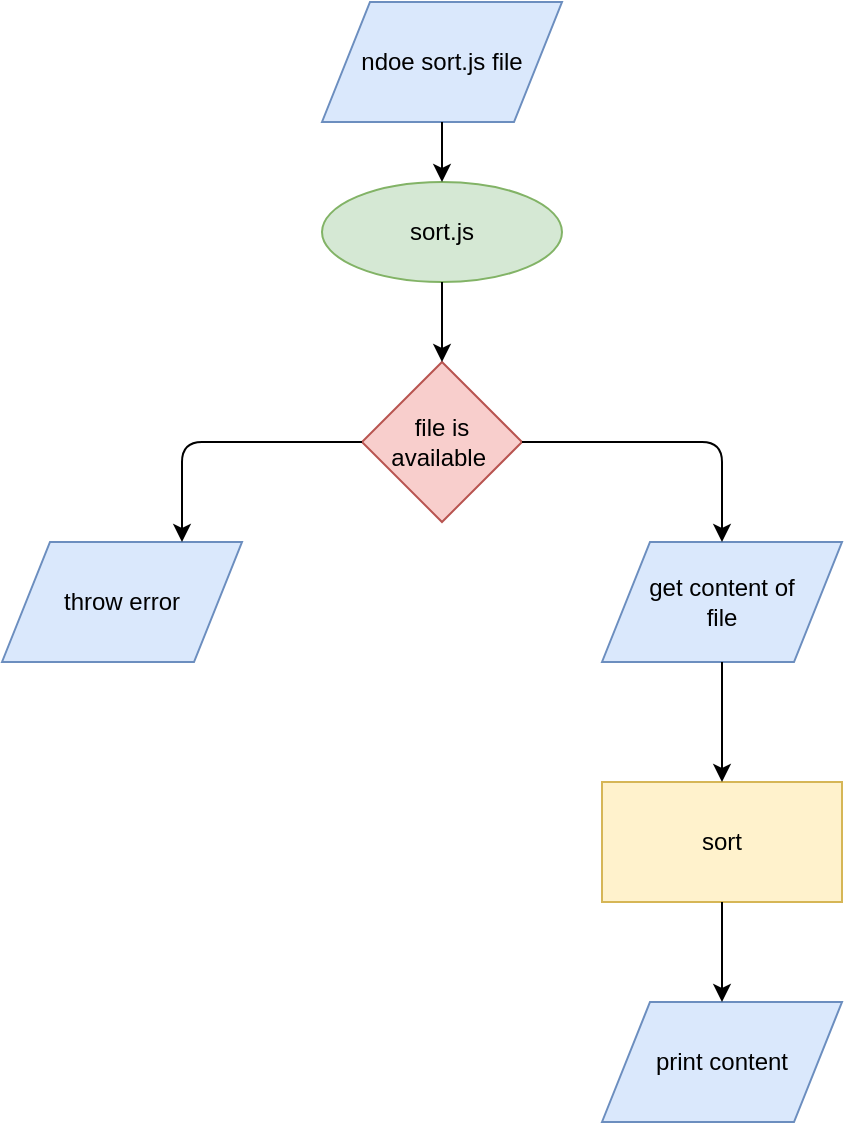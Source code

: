 <mxfile version="12.4.2" type="device" pages="1"><diagram id="nLogV53jMXCBMAGNdGwS" name="Page-1"><mxGraphModel dx="946" dy="601" grid="1" gridSize="10" guides="1" tooltips="1" connect="1" arrows="1" fold="1" page="1" pageScale="1" pageWidth="827" pageHeight="1169" math="0" shadow="0"><root><mxCell id="0"/><mxCell id="1" parent="0"/><mxCell id="UlgH4uTIfOPaqZEwoXlh-1" value="ndoe sort.js file" style="shape=parallelogram;perimeter=parallelogramPerimeter;whiteSpace=wrap;html=1;fillColor=#dae8fc;strokeColor=#6c8ebf;" vertex="1" parent="1"><mxGeometry x="330" y="70" width="120" height="60" as="geometry"/></mxCell><mxCell id="UlgH4uTIfOPaqZEwoXlh-2" value="sort.js" style="ellipse;whiteSpace=wrap;html=1;fillColor=#d5e8d4;strokeColor=#82b366;" vertex="1" parent="1"><mxGeometry x="330" y="160" width="120" height="50" as="geometry"/></mxCell><mxCell id="UlgH4uTIfOPaqZEwoXlh-3" value="" style="endArrow=classic;html=1;entryX=0.5;entryY=0;entryDx=0;entryDy=0;exitX=0.5;exitY=1;exitDx=0;exitDy=0;" edge="1" parent="1" source="UlgH4uTIfOPaqZEwoXlh-1" target="UlgH4uTIfOPaqZEwoXlh-2"><mxGeometry width="50" height="50" relative="1" as="geometry"><mxPoint x="330" y="190" as="sourcePoint"/><mxPoint x="380" y="140" as="targetPoint"/></mxGeometry></mxCell><mxCell id="UlgH4uTIfOPaqZEwoXlh-4" value="file is&lt;br&gt;available&amp;nbsp;" style="rhombus;whiteSpace=wrap;html=1;fillColor=#f8cecc;strokeColor=#b85450;" vertex="1" parent="1"><mxGeometry x="350" y="250" width="80" height="80" as="geometry"/></mxCell><mxCell id="UlgH4uTIfOPaqZEwoXlh-5" value="" style="endArrow=classic;html=1;exitX=0.5;exitY=1;exitDx=0;exitDy=0;entryX=0.5;entryY=0;entryDx=0;entryDy=0;" edge="1" parent="1" source="UlgH4uTIfOPaqZEwoXlh-2" target="UlgH4uTIfOPaqZEwoXlh-4"><mxGeometry width="50" height="50" relative="1" as="geometry"><mxPoint x="380" y="260" as="sourcePoint"/><mxPoint x="430" y="210" as="targetPoint"/></mxGeometry></mxCell><mxCell id="UlgH4uTIfOPaqZEwoXlh-6" value="sort" style="rounded=0;whiteSpace=wrap;html=1;fillColor=#fff2cc;strokeColor=#d6b656;" vertex="1" parent="1"><mxGeometry x="470" y="460" width="120" height="60" as="geometry"/></mxCell><mxCell id="UlgH4uTIfOPaqZEwoXlh-7" value="throw error" style="shape=parallelogram;perimeter=parallelogramPerimeter;whiteSpace=wrap;html=1;fillColor=#dae8fc;strokeColor=#6c8ebf;" vertex="1" parent="1"><mxGeometry x="170" y="340" width="120" height="60" as="geometry"/></mxCell><mxCell id="UlgH4uTIfOPaqZEwoXlh-8" value="" style="endArrow=classic;html=1;exitX=0;exitY=0.5;exitDx=0;exitDy=0;entryX=0.75;entryY=0;entryDx=0;entryDy=0;" edge="1" parent="1" source="UlgH4uTIfOPaqZEwoXlh-4" target="UlgH4uTIfOPaqZEwoXlh-7"><mxGeometry width="50" height="50" relative="1" as="geometry"><mxPoint x="220" y="330" as="sourcePoint"/><mxPoint x="270" y="280" as="targetPoint"/><Array as="points"><mxPoint x="260" y="290"/></Array></mxGeometry></mxCell><mxCell id="UlgH4uTIfOPaqZEwoXlh-9" value="get content of&lt;br&gt;file" style="shape=parallelogram;perimeter=parallelogramPerimeter;whiteSpace=wrap;html=1;fillColor=#dae8fc;strokeColor=#6c8ebf;" vertex="1" parent="1"><mxGeometry x="470" y="340" width="120" height="60" as="geometry"/></mxCell><mxCell id="UlgH4uTIfOPaqZEwoXlh-10" value="" style="endArrow=classic;html=1;entryX=0.5;entryY=0;entryDx=0;entryDy=0;exitX=1;exitY=0.5;exitDx=0;exitDy=0;" edge="1" parent="1" source="UlgH4uTIfOPaqZEwoXlh-4" target="UlgH4uTIfOPaqZEwoXlh-9"><mxGeometry width="50" height="50" relative="1" as="geometry"><mxPoint x="420" y="380" as="sourcePoint"/><mxPoint x="470" y="330" as="targetPoint"/><Array as="points"><mxPoint x="530" y="290"/></Array></mxGeometry></mxCell><mxCell id="UlgH4uTIfOPaqZEwoXlh-11" value="" style="endArrow=classic;html=1;entryX=0.5;entryY=0;entryDx=0;entryDy=0;exitX=0.5;exitY=1;exitDx=0;exitDy=0;" edge="1" parent="1" source="UlgH4uTIfOPaqZEwoXlh-9" target="UlgH4uTIfOPaqZEwoXlh-6"><mxGeometry width="50" height="50" relative="1" as="geometry"><mxPoint x="380" y="500" as="sourcePoint"/><mxPoint x="430" y="450" as="targetPoint"/></mxGeometry></mxCell><mxCell id="UlgH4uTIfOPaqZEwoXlh-12" value="print content" style="shape=parallelogram;perimeter=parallelogramPerimeter;whiteSpace=wrap;html=1;fillColor=#dae8fc;strokeColor=#6c8ebf;" vertex="1" parent="1"><mxGeometry x="470" y="570" width="120" height="60" as="geometry"/></mxCell><mxCell id="UlgH4uTIfOPaqZEwoXlh-13" value="" style="endArrow=classic;html=1;entryX=0.5;entryY=0;entryDx=0;entryDy=0;exitX=0.5;exitY=1;exitDx=0;exitDy=0;" edge="1" parent="1" source="UlgH4uTIfOPaqZEwoXlh-6" target="UlgH4uTIfOPaqZEwoXlh-12"><mxGeometry width="50" height="50" relative="1" as="geometry"><mxPoint x="460" y="570" as="sourcePoint"/><mxPoint x="510" y="520" as="targetPoint"/></mxGeometry></mxCell></root></mxGraphModel></diagram></mxfile>